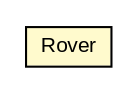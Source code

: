 #!/usr/local/bin/dot
#
# Class diagram 
# Generated by UMLGraph version R5_6 (http://www.umlgraph.org/)
#

digraph G {
	edge [fontname="arial",fontsize=10,labelfontname="arial",labelfontsize=10];
	node [fontname="arial",fontsize=10,shape=plaintext];
	nodesep=0.25;
	ranksep=0.5;
	// java_oo.mars.Rover
	c2789 [label=<<table title="java_oo.mars.Rover" border="0" cellborder="1" cellspacing="0" cellpadding="2" port="p" bgcolor="lemonChiffon" href="./Rover.html">
		<tr><td><table border="0" cellspacing="0" cellpadding="1">
<tr><td align="center" balign="center"> Rover </td></tr>
		</table></td></tr>
		</table>>, URL="./Rover.html", fontname="arial", fontcolor="black", fontsize=10.0];
}

